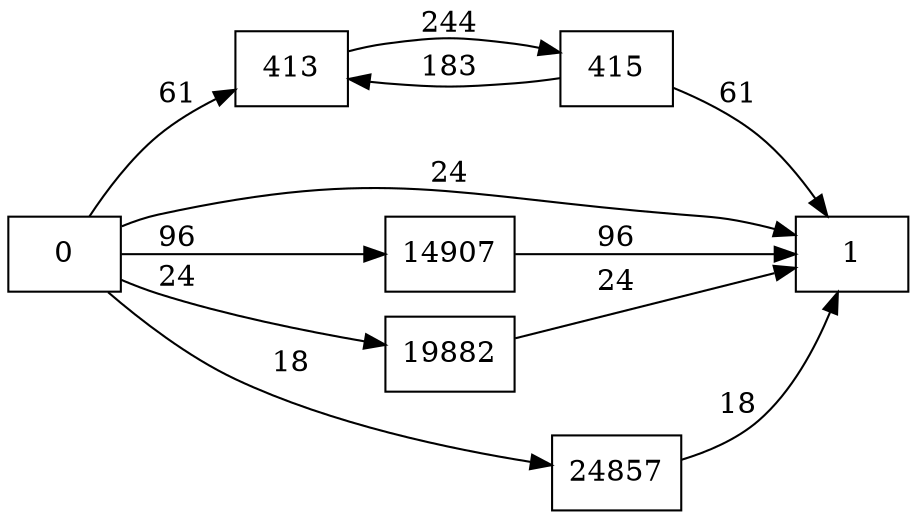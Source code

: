 digraph {
	graph [rankdir=LR]
	node [shape=rectangle]
	413 -> 415 [label=244]
	415 -> 413 [label=183]
	415 -> 1 [label=61]
	14907 -> 1 [label=96]
	19882 -> 1 [label=24]
	24857 -> 1 [label=18]
	0 -> 413 [label=61]
	0 -> 1 [label=24]
	0 -> 14907 [label=96]
	0 -> 19882 [label=24]
	0 -> 24857 [label=18]
}
